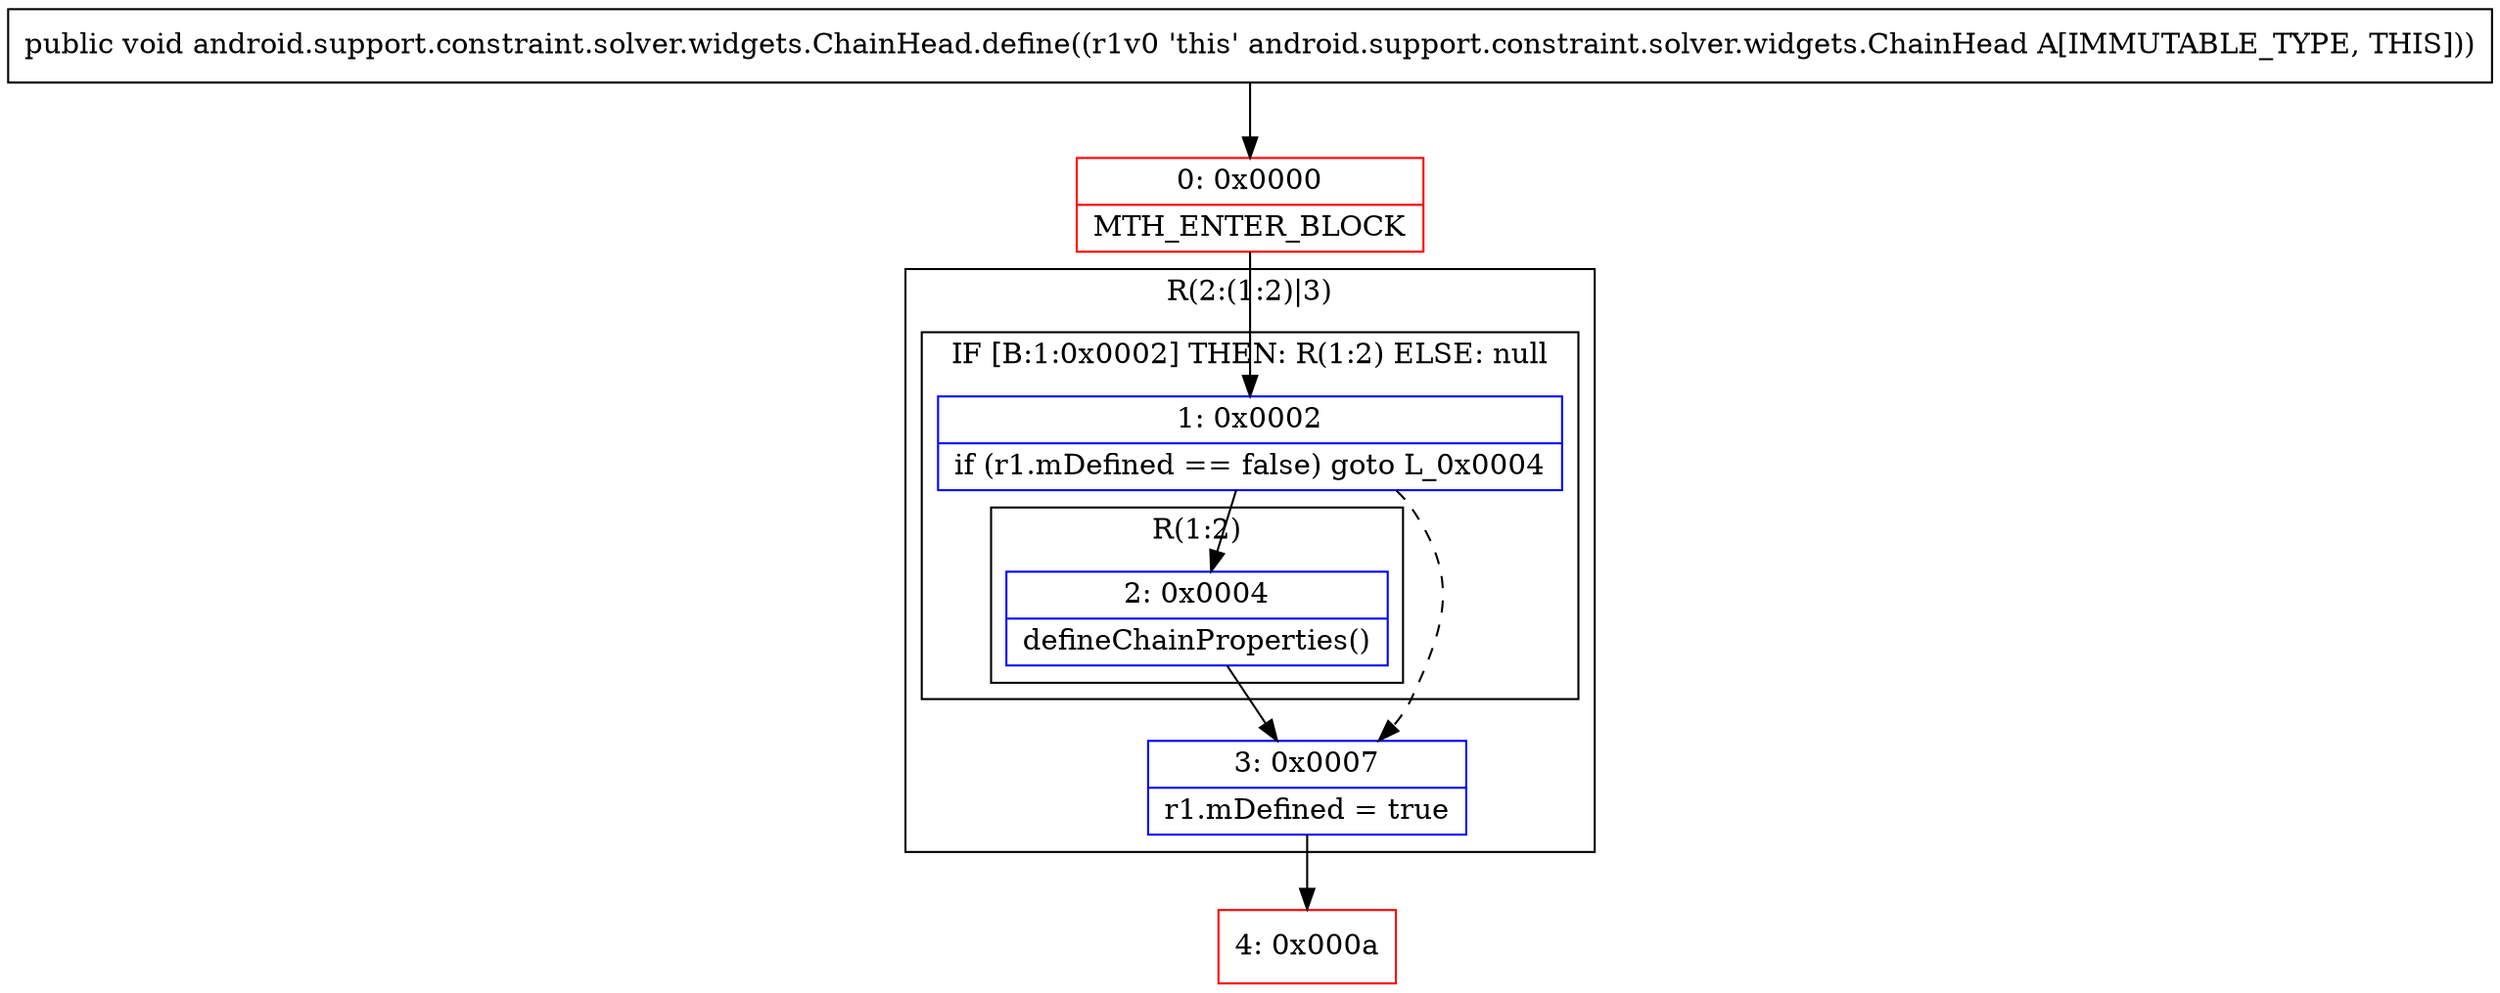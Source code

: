 digraph "CFG forandroid.support.constraint.solver.widgets.ChainHead.define()V" {
subgraph cluster_Region_1559298907 {
label = "R(2:(1:2)|3)";
node [shape=record,color=blue];
subgraph cluster_IfRegion_551191367 {
label = "IF [B:1:0x0002] THEN: R(1:2) ELSE: null";
node [shape=record,color=blue];
Node_1 [shape=record,label="{1\:\ 0x0002|if (r1.mDefined == false) goto L_0x0004\l}"];
subgraph cluster_Region_1854240804 {
label = "R(1:2)";
node [shape=record,color=blue];
Node_2 [shape=record,label="{2\:\ 0x0004|defineChainProperties()\l}"];
}
}
Node_3 [shape=record,label="{3\:\ 0x0007|r1.mDefined = true\l}"];
}
Node_0 [shape=record,color=red,label="{0\:\ 0x0000|MTH_ENTER_BLOCK\l}"];
Node_4 [shape=record,color=red,label="{4\:\ 0x000a}"];
MethodNode[shape=record,label="{public void android.support.constraint.solver.widgets.ChainHead.define((r1v0 'this' android.support.constraint.solver.widgets.ChainHead A[IMMUTABLE_TYPE, THIS])) }"];
MethodNode -> Node_0;
Node_1 -> Node_2;
Node_1 -> Node_3[style=dashed];
Node_2 -> Node_3;
Node_3 -> Node_4;
Node_0 -> Node_1;
}

